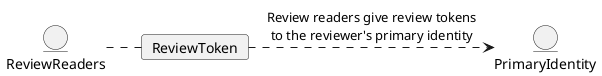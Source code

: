 @startuml token-plain-scheme

entity PrimaryIdentity
entity ReviewReaders
card ReviewToken

top to bottom direction
ReviewReaders . ReviewToken
ReviewToken .> PrimaryIdentity  : Review readers give review tokens\nto the reviewer's primary identity

@enduml
